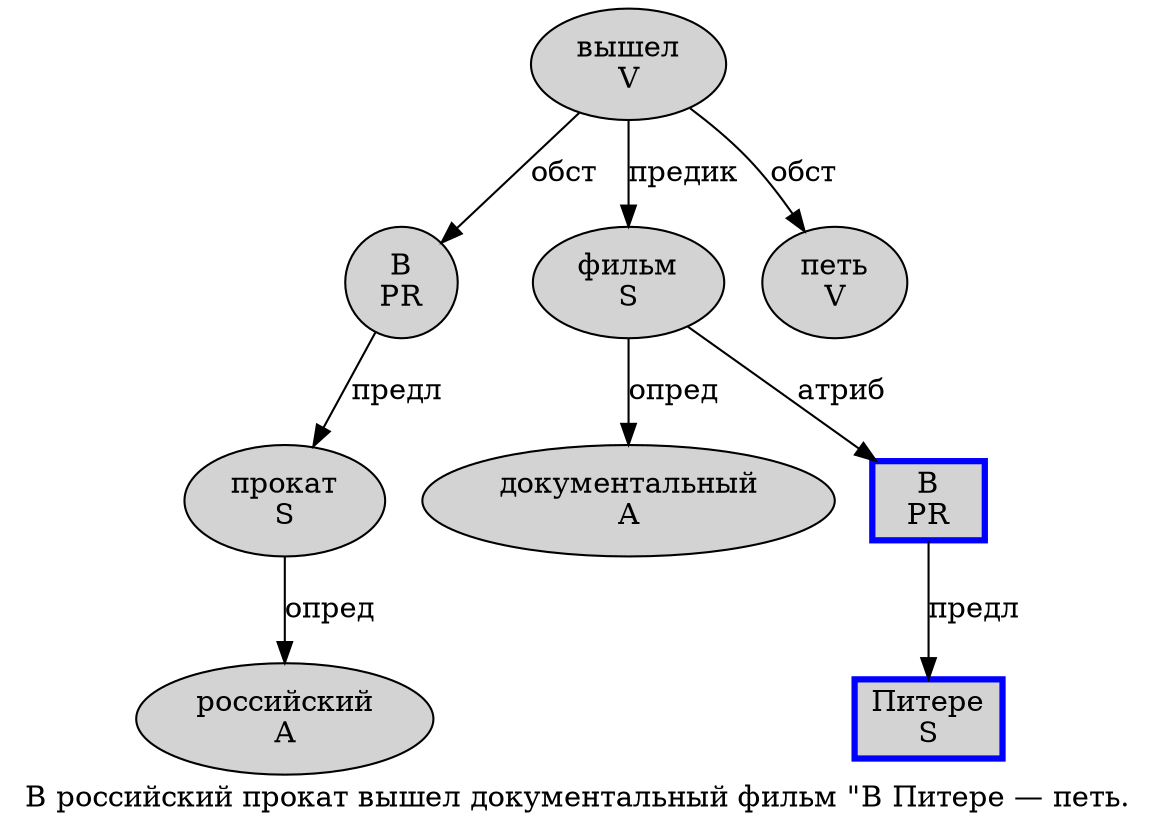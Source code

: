 digraph SENTENCE_1307 {
	graph [label="В российский прокат вышел документальный фильм \"В Питере — петь."]
	node [style=filled]
		0 [label="В
PR" color="" fillcolor=lightgray penwidth=1 shape=ellipse]
		1 [label="российский
A" color="" fillcolor=lightgray penwidth=1 shape=ellipse]
		2 [label="прокат
S" color="" fillcolor=lightgray penwidth=1 shape=ellipse]
		3 [label="вышел
V" color="" fillcolor=lightgray penwidth=1 shape=ellipse]
		4 [label="документальный
A" color="" fillcolor=lightgray penwidth=1 shape=ellipse]
		5 [label="фильм
S" color="" fillcolor=lightgray penwidth=1 shape=ellipse]
		7 [label="В
PR" color=blue fillcolor=lightgray penwidth=3 shape=box]
		8 [label="Питере
S" color=blue fillcolor=lightgray penwidth=3 shape=box]
		10 [label="петь
V" color="" fillcolor=lightgray penwidth=1 shape=ellipse]
			3 -> 0 [label="обст"]
			3 -> 5 [label="предик"]
			3 -> 10 [label="обст"]
			2 -> 1 [label="опред"]
			7 -> 8 [label="предл"]
			5 -> 4 [label="опред"]
			5 -> 7 [label="атриб"]
			0 -> 2 [label="предл"]
}